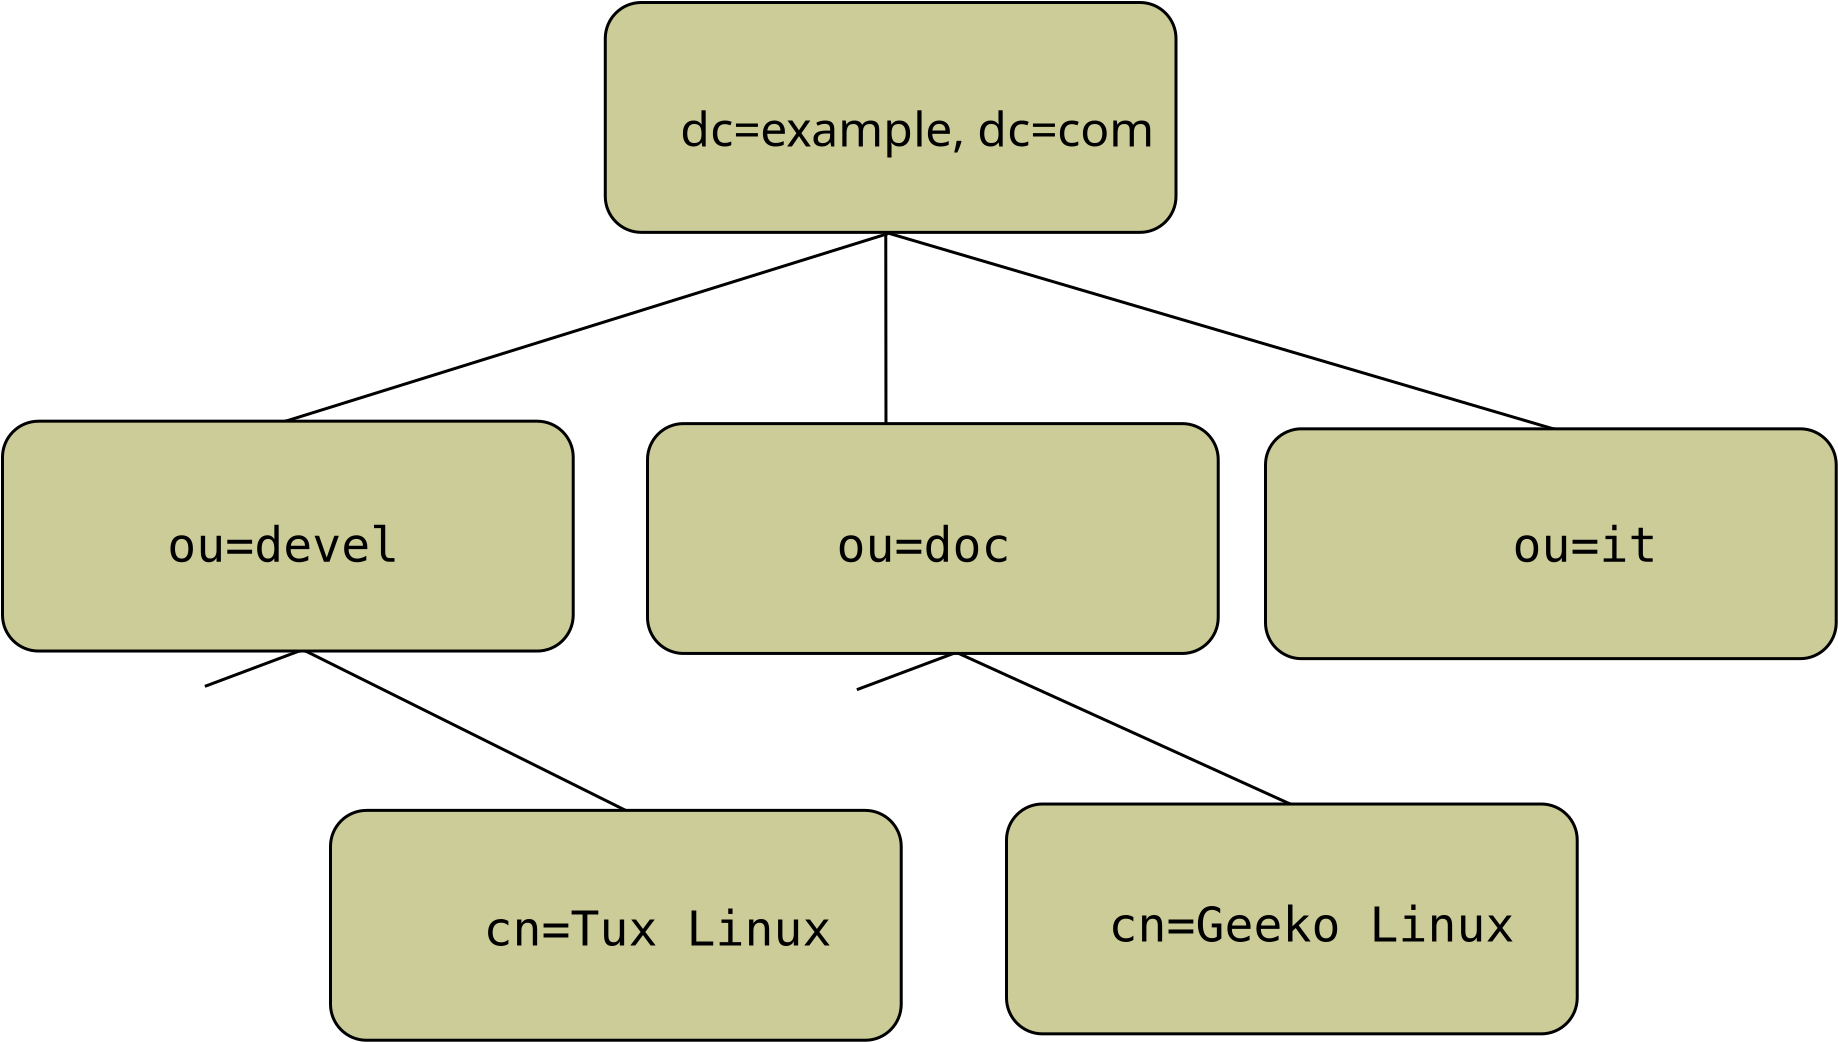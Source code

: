 <?xml version="1.0" encoding="UTF-8"?>
<dia:diagram xmlns:dia="http://www.lysator.liu.se/~alla/dia/">
  <dia:layer name="Linien" visible="true">
    <dia:object type="Standard - Line" version="0" id="O0">
      <dia:attribute name="obj_pos">
        <dia:point val="70.213,0.964"/>
      </dia:attribute>
      <dia:attribute name="obj_bb">
        <dia:rectangle val="70.138,0.889;70.3,12.075"/>
      </dia:attribute>
      <dia:attribute name="conn_endpoints">
        <dia:point val="70.213,0.964"/>
        <dia:point val="70.225,12"/>
      </dia:attribute>
      <dia:attribute name="numcp">
        <dia:int val="1"/>
      </dia:attribute>
      <dia:attribute name="line_width">
        <dia:real val="0.15"/>
      </dia:attribute>
    </dia:object>
    <dia:object type="Standard - Line" version="0" id="O1">
      <dia:attribute name="obj_pos">
        <dia:point val="70.982,-5.127"/>
      </dia:attribute>
      <dia:attribute name="obj_bb">
        <dia:rectangle val="70.907,-5.202;71.075,0.11"/>
      </dia:attribute>
      <dia:attribute name="conn_endpoints">
        <dia:point val="70.982,-5.127"/>
        <dia:point val="71.0,0.035"/>
      </dia:attribute>
      <dia:attribute name="numcp">
        <dia:int val="1"/>
      </dia:attribute>
      <dia:attribute name="line_width">
        <dia:real val="0.15"/>
      </dia:attribute>
    </dia:object>
    <dia:object type="Standard - Line" version="0" id="O2">
      <dia:attribute name="obj_pos">
        <dia:point val="70.329,1.152"/>
      </dia:attribute>
      <dia:attribute name="obj_bb">
        <dia:rectangle val="37.331,1.058;70.423,11.494"/>
      </dia:attribute>
      <dia:attribute name="conn_endpoints">
        <dia:point val="70.329,1.152"/>
        <dia:point val="37.425,11.4"/>
      </dia:attribute>
      <dia:attribute name="numcp">
        <dia:int val="1"/>
      </dia:attribute>
      <dia:attribute name="line_width">
        <dia:real val="0.15"/>
      </dia:attribute>
    </dia:object>
    <dia:object type="Standard - Line" version="0" id="O3">
      <dia:attribute name="obj_pos">
        <dia:point val="40.984,21.987"/>
      </dia:attribute>
      <dia:attribute name="obj_bb">
        <dia:rectangle val="36.071,21.89;41.081,23.889"/>
      </dia:attribute>
      <dia:attribute name="conn_endpoints">
        <dia:point val="40.984,21.987"/>
        <dia:point val="36.168,23.793"/>
      </dia:attribute>
      <dia:attribute name="numcp">
        <dia:int val="1"/>
      </dia:attribute>
      <dia:attribute name="line_width">
        <dia:real val="0.15"/>
      </dia:attribute>
    </dia:object>
    <dia:object type="Standard - Line" version="0" id="O4">
      <dia:attribute name="obj_pos">
        <dia:point val="73.584,22.152"/>
      </dia:attribute>
      <dia:attribute name="obj_bb">
        <dia:rectangle val="68.671,22.055;73.681,24.054"/>
      </dia:attribute>
      <dia:attribute name="conn_endpoints">
        <dia:point val="73.584,22.152"/>
        <dia:point val="68.768,23.958"/>
      </dia:attribute>
      <dia:attribute name="numcp">
        <dia:int val="1"/>
      </dia:attribute>
      <dia:attribute name="line_width">
        <dia:real val="0.15"/>
      </dia:attribute>
    </dia:object>
    <dia:object type="Standard - Line" version="0" id="O5">
      <dia:attribute name="obj_pos">
        <dia:point val="70.201,1.093"/>
      </dia:attribute>
      <dia:attribute name="obj_bb">
        <dia:rectangle val="70.108,1.0;105.318,11.493"/>
      </dia:attribute>
      <dia:attribute name="conn_endpoints">
        <dia:point val="70.201,1.093"/>
        <dia:point val="105.225,11.4"/>
      </dia:attribute>
      <dia:attribute name="numcp">
        <dia:int val="1"/>
      </dia:attribute>
      <dia:attribute name="line_width">
        <dia:real val="0.15"/>
      </dia:attribute>
    </dia:object>
    <dia:object type="Standard - Line" version="0" id="O6">
      <dia:attribute name="obj_pos">
        <dia:point val="40.7,21.775"/>
      </dia:attribute>
      <dia:attribute name="obj_bb">
        <dia:rectangle val="40.6,21.675;60.126,31.501"/>
      </dia:attribute>
      <dia:attribute name="conn_endpoints">
        <dia:point val="40.7,21.775"/>
        <dia:point val="60.025,31.4"/>
      </dia:attribute>
      <dia:attribute name="numcp">
        <dia:int val="1"/>
      </dia:attribute>
      <dia:attribute name="line_width">
        <dia:real val="0.15"/>
      </dia:attribute>
    </dia:object>
    <dia:object type="Standard - Line" version="0" id="O7">
      <dia:attribute name="obj_pos">
        <dia:point val="73.702,22.077"/>
      </dia:attribute>
      <dia:attribute name="obj_bb">
        <dia:rectangle val="73.602,21.977;92.124,30.499"/>
      </dia:attribute>
      <dia:attribute name="conn_endpoints">
        <dia:point val="73.702,22.077"/>
        <dia:point val="92.025,30.4"/>
      </dia:attribute>
      <dia:attribute name="numcp">
        <dia:int val="1"/>
      </dia:attribute>
      <dia:attribute name="line_width">
        <dia:real val="0.15"/>
      </dia:attribute>
    </dia:object>
  </dia:layer>
  <dia:layer name="Hintergrund" visible="true">
    <dia:object type="Standard - Box" version="0" id="O8">
      <dia:attribute name="obj_pos">
        <dia:point val="56.189,-10.4"/>
      </dia:attribute>
      <dia:attribute name="obj_bb">
        <dia:rectangle val="56.114,-10.475;84.8,1.168"/>
      </dia:attribute>
      <dia:attribute name="elem_corner">
        <dia:point val="56.189,-10.4"/>
      </dia:attribute>
      <dia:attribute name="elem_width">
        <dia:real val="28.536"/>
      </dia:attribute>
      <dia:attribute name="elem_height">
        <dia:real val="11.493"/>
      </dia:attribute>
      <dia:attribute name="border_width">
        <dia:real val="0.15"/>
      </dia:attribute>
      <dia:attribute name="inner_color">
        <dia:color val="#cccc99"/>
      </dia:attribute>
      <dia:attribute name="show_background">
        <dia:boolean val="true"/>
      </dia:attribute>
      <dia:attribute name="corner_radius">
        <dia:real val="1.8"/>
      </dia:attribute>
    </dia:object>
    <dia:object type="Standard - Box" version="0" id="O9">
      <dia:attribute name="obj_pos">
        <dia:point val="42.45,29.995"/>
      </dia:attribute>
      <dia:attribute name="obj_bb">
        <dia:rectangle val="42.375,29.92;71.061,41.563"/>
      </dia:attribute>
      <dia:attribute name="elem_corner">
        <dia:point val="42.45,29.995"/>
      </dia:attribute>
      <dia:attribute name="elem_width">
        <dia:real val="28.536"/>
      </dia:attribute>
      <dia:attribute name="elem_height">
        <dia:real val="11.493"/>
      </dia:attribute>
      <dia:attribute name="border_width">
        <dia:real val="0.15"/>
      </dia:attribute>
      <dia:attribute name="inner_color">
        <dia:color val="#cccc99"/>
      </dia:attribute>
      <dia:attribute name="show_background">
        <dia:boolean val="true"/>
      </dia:attribute>
      <dia:attribute name="corner_radius">
        <dia:real val="1.8"/>
      </dia:attribute>
    </dia:object>
    <dia:object type="Standard - Box" version="0" id="O10">
      <dia:attribute name="obj_pos">
        <dia:point val="89.2,10.915"/>
      </dia:attribute>
      <dia:attribute name="obj_bb">
        <dia:rectangle val="89.125,10.84;117.811,22.483"/>
      </dia:attribute>
      <dia:attribute name="elem_corner">
        <dia:point val="89.2,10.915"/>
      </dia:attribute>
      <dia:attribute name="elem_width">
        <dia:real val="28.536"/>
      </dia:attribute>
      <dia:attribute name="elem_height">
        <dia:real val="11.493"/>
      </dia:attribute>
      <dia:attribute name="border_width">
        <dia:real val="0.15"/>
      </dia:attribute>
      <dia:attribute name="inner_color">
        <dia:color val="#cccc99"/>
      </dia:attribute>
      <dia:attribute name="show_background">
        <dia:boolean val="true"/>
      </dia:attribute>
      <dia:attribute name="corner_radius">
        <dia:real val="1.8"/>
      </dia:attribute>
    </dia:object>
    <dia:object type="Standard - Box" version="0" id="O11">
      <dia:attribute name="obj_pos">
        <dia:point val="26.05,10.535"/>
      </dia:attribute>
      <dia:attribute name="obj_bb">
        <dia:rectangle val="25.975,10.46;54.661,22.103"/>
      </dia:attribute>
      <dia:attribute name="elem_corner">
        <dia:point val="26.05,10.535"/>
      </dia:attribute>
      <dia:attribute name="elem_width">
        <dia:real val="28.536"/>
      </dia:attribute>
      <dia:attribute name="elem_height">
        <dia:real val="11.493"/>
      </dia:attribute>
      <dia:attribute name="border_width">
        <dia:real val="0.15"/>
      </dia:attribute>
      <dia:attribute name="inner_color">
        <dia:color val="#cccc99"/>
      </dia:attribute>
      <dia:attribute name="show_background">
        <dia:boolean val="true"/>
      </dia:attribute>
      <dia:attribute name="corner_radius">
        <dia:real val="1.8"/>
      </dia:attribute>
    </dia:object>
    <dia:object type="Standard - Box" version="0" id="O12">
      <dia:attribute name="obj_pos">
        <dia:point val="58.3,10.655"/>
      </dia:attribute>
      <dia:attribute name="obj_bb">
        <dia:rectangle val="58.225,10.58;86.911,22.223"/>
      </dia:attribute>
      <dia:attribute name="elem_corner">
        <dia:point val="58.3,10.655"/>
      </dia:attribute>
      <dia:attribute name="elem_width">
        <dia:real val="28.536"/>
      </dia:attribute>
      <dia:attribute name="elem_height">
        <dia:real val="11.493"/>
      </dia:attribute>
      <dia:attribute name="border_width">
        <dia:real val="0.15"/>
      </dia:attribute>
      <dia:attribute name="inner_color">
        <dia:color val="#cccc99"/>
      </dia:attribute>
      <dia:attribute name="show_background">
        <dia:boolean val="true"/>
      </dia:attribute>
      <dia:attribute name="corner_radius">
        <dia:real val="1.8"/>
      </dia:attribute>
    </dia:object>
    <dia:object type="Standard - Box" version="0" id="O13">
      <dia:attribute name="obj_pos">
        <dia:point val="76.25,29.675"/>
      </dia:attribute>
      <dia:attribute name="obj_bb">
        <dia:rectangle val="76.175,29.6;104.861,41.243"/>
      </dia:attribute>
      <dia:attribute name="elem_corner">
        <dia:point val="76.25,29.675"/>
      </dia:attribute>
      <dia:attribute name="elem_width">
        <dia:real val="28.536"/>
      </dia:attribute>
      <dia:attribute name="elem_height">
        <dia:real val="11.493"/>
      </dia:attribute>
      <dia:attribute name="border_width">
        <dia:real val="0.15"/>
      </dia:attribute>
      <dia:attribute name="inner_color">
        <dia:color val="#cccc99"/>
      </dia:attribute>
      <dia:attribute name="show_background">
        <dia:boolean val="true"/>
      </dia:attribute>
      <dia:attribute name="corner_radius">
        <dia:real val="1.8"/>
      </dia:attribute>
    </dia:object>
  </dia:layer>
  <dia:layer name="Text" visible="true">
    <dia:object type="Standard - Text" version="1" id="O14">
      <dia:attribute name="obj_pos">
        <dia:point val="34.288,16.729"/>
      </dia:attribute>
      <dia:attribute name="obj_bb">
        <dia:rectangle val="34.288,14.97;44.828,18.488"/>
      </dia:attribute>
      <dia:attribute name="text">
        <dia:composite type="text">
          <dia:attribute name="string">
            <dia:string>#ou=devel#</dia:string>
          </dia:attribute>
          <dia:attribute name="font">
            <dia:font family="monospace" style="0" name="Courier"/>
          </dia:attribute>
          <dia:attribute name="height">
            <dia:real val="3"/>
          </dia:attribute>
          <dia:attribute name="pos">
            <dia:point val="34.288,17.003"/>
          </dia:attribute>
          <dia:attribute name="color">
            <dia:color val="#000000"/>
          </dia:attribute>
          <dia:attribute name="alignment">
            <dia:enum val="0"/>
          </dia:attribute>
        </dia:composite>
      </dia:attribute>
      <dia:attribute name="valign">
        <dia:enum val="2"/>
      </dia:attribute>
    </dia:object>
    <dia:object type="Standard - Text" version="1" id="O15">
      <dia:attribute name="obj_pos">
        <dia:point val="66.285,1.727"/>
      </dia:attribute>
      <dia:attribute name="obj_bb">
        <dia:rectangle val="66.285,1.327;66.285,2.527"/>
      </dia:attribute>
      <dia:attribute name="text">
        <dia:composite type="text">
          <dia:attribute name="string">
            <dia:string>##</dia:string>
          </dia:attribute>
          <dia:attribute name="font">
            <dia:font family="sans" style="0" name="Helvetica"/>
          </dia:attribute>
          <dia:attribute name="height">
            <dia:real val="0.8"/>
          </dia:attribute>
          <dia:attribute name="pos">
            <dia:point val="66.285,1.727"/>
          </dia:attribute>
          <dia:attribute name="color">
            <dia:color val="#000000"/>
          </dia:attribute>
          <dia:attribute name="alignment">
            <dia:enum val="0"/>
          </dia:attribute>
        </dia:composite>
      </dia:attribute>
      <dia:attribute name="valign">
        <dia:enum val="3"/>
      </dia:attribute>
    </dia:object>
    <dia:object type="Standard - Text" version="1" id="O16">
      <dia:attribute name="obj_pos">
        <dia:point val="37.446,27.604"/>
      </dia:attribute>
      <dia:attribute name="obj_bb">
        <dia:rectangle val="37.446,27.204;37.446,28.404"/>
      </dia:attribute>
      <dia:attribute name="text">
        <dia:composite type="text">
          <dia:attribute name="string">
            <dia:string>##</dia:string>
          </dia:attribute>
          <dia:attribute name="font">
            <dia:font family="sans" style="0" name="Helvetica"/>
          </dia:attribute>
          <dia:attribute name="height">
            <dia:real val="0.8"/>
          </dia:attribute>
          <dia:attribute name="pos">
            <dia:point val="37.446,27.604"/>
          </dia:attribute>
          <dia:attribute name="color">
            <dia:color val="#000000"/>
          </dia:attribute>
          <dia:attribute name="alignment">
            <dia:enum val="0"/>
          </dia:attribute>
        </dia:composite>
      </dia:attribute>
      <dia:attribute name="valign">
        <dia:enum val="3"/>
      </dia:attribute>
    </dia:object>
    <dia:object type="Standard - Text" version="1" id="O17">
      <dia:attribute name="obj_pos">
        <dia:point val="59.933,-4.134"/>
      </dia:attribute>
      <dia:attribute name="obj_bb">
        <dia:rectangle val="59.933,-6.106;80.243,-2.162"/>
      </dia:attribute>
      <dia:attribute name="text">
        <dia:composite type="text">
          <dia:attribute name="string">
            <dia:string>#dc=example, dc=com#</dia:string>
          </dia:attribute>
          <dia:attribute name="font">
            <dia:font family="andale sans" style="0" name="Courier"/>
          </dia:attribute>
          <dia:attribute name="height">
            <dia:real val="3"/>
          </dia:attribute>
          <dia:attribute name="pos">
            <dia:point val="59.933,-3.756"/>
          </dia:attribute>
          <dia:attribute name="color">
            <dia:color val="#000000"/>
          </dia:attribute>
          <dia:attribute name="alignment">
            <dia:enum val="0"/>
          </dia:attribute>
        </dia:composite>
      </dia:attribute>
      <dia:attribute name="valign">
        <dia:enum val="2"/>
      </dia:attribute>
    </dia:object>
    <dia:object type="Standard - Text" version="1" id="O18">
      <dia:attribute name="obj_pos">
        <dia:point val="67.744,16.729"/>
      </dia:attribute>
      <dia:attribute name="obj_bb">
        <dia:rectangle val="67.744,14.97;75.649,18.488"/>
      </dia:attribute>
      <dia:attribute name="text">
        <dia:composite type="text">
          <dia:attribute name="string">
            <dia:string>#ou=doc#</dia:string>
          </dia:attribute>
          <dia:attribute name="font">
            <dia:font family="monospace" style="0" name="Courier"/>
          </dia:attribute>
          <dia:attribute name="height">
            <dia:real val="3"/>
          </dia:attribute>
          <dia:attribute name="pos">
            <dia:point val="67.744,17.003"/>
          </dia:attribute>
          <dia:attribute name="color">
            <dia:color val="#000000"/>
          </dia:attribute>
          <dia:attribute name="alignment">
            <dia:enum val="0"/>
          </dia:attribute>
        </dia:composite>
      </dia:attribute>
      <dia:attribute name="valign">
        <dia:enum val="2"/>
      </dia:attribute>
    </dia:object>
    <dia:object type="Standard - Text" version="1" id="O19">
      <dia:attribute name="obj_pos">
        <dia:point val="101.552,16.729"/>
      </dia:attribute>
      <dia:attribute name="obj_bb">
        <dia:rectangle val="101.552,14.97;108.14,18.488"/>
      </dia:attribute>
      <dia:attribute name="text">
        <dia:composite type="text">
          <dia:attribute name="string">
            <dia:string>#ou=it#</dia:string>
          </dia:attribute>
          <dia:attribute name="font">
            <dia:font family="monospace" style="0" name="Courier"/>
          </dia:attribute>
          <dia:attribute name="height">
            <dia:real val="3"/>
          </dia:attribute>
          <dia:attribute name="pos">
            <dia:point val="101.552,17.003"/>
          </dia:attribute>
          <dia:attribute name="color">
            <dia:color val="#000000"/>
          </dia:attribute>
          <dia:attribute name="alignment">
            <dia:enum val="0"/>
          </dia:attribute>
        </dia:composite>
      </dia:attribute>
      <dia:attribute name="valign">
        <dia:enum val="2"/>
      </dia:attribute>
    </dia:object>
    <dia:object type="Standard - Text" version="1" id="O20">
      <dia:attribute name="obj_pos">
        <dia:point val="50.103,35.918"/>
      </dia:attribute>
      <dia:attribute name="obj_bb">
        <dia:rectangle val="50.103,34.064;65.977,37.773"/>
      </dia:attribute>
      <dia:attribute name="text">
        <dia:composite type="text">
          <dia:attribute name="string">
            <dia:string>#cn=Tux Linux#</dia:string>
          </dia:attribute>
          <dia:attribute name="font">
            <dia:font family="monospace" style="0" name="Courier"/>
          </dia:attribute>
          <dia:attribute name="height">
            <dia:real val="3"/>
          </dia:attribute>
          <dia:attribute name="pos">
            <dia:point val="50.103,36.16"/>
          </dia:attribute>
          <dia:attribute name="color">
            <dia:color val="#000000"/>
          </dia:attribute>
          <dia:attribute name="alignment">
            <dia:enum val="0"/>
          </dia:attribute>
        </dia:composite>
      </dia:attribute>
      <dia:attribute name="valign">
        <dia:enum val="2"/>
      </dia:attribute>
    </dia:object>
    <dia:object type="Standard - Text" version="1" id="O21">
      <dia:attribute name="obj_pos">
        <dia:point val="81.353,35.718"/>
      </dia:attribute>
      <dia:attribute name="obj_bb">
        <dia:rectangle val="81.353,33.864;99.861,37.573"/>
      </dia:attribute>
      <dia:attribute name="text">
        <dia:composite type="text">
          <dia:attribute name="string">
            <dia:string>#cn=Geeko Linux#</dia:string>
          </dia:attribute>
          <dia:attribute name="font">
            <dia:font family="monospace" style="0" name="Courier"/>
          </dia:attribute>
          <dia:attribute name="height">
            <dia:real val="3"/>
          </dia:attribute>
          <dia:attribute name="pos">
            <dia:point val="81.353,35.96"/>
          </dia:attribute>
          <dia:attribute name="color">
            <dia:color val="#000000"/>
          </dia:attribute>
          <dia:attribute name="alignment">
            <dia:enum val="0"/>
          </dia:attribute>
        </dia:composite>
      </dia:attribute>
      <dia:attribute name="valign">
        <dia:enum val="2"/>
      </dia:attribute>
    </dia:object>
  </dia:layer>
</dia:diagram>
